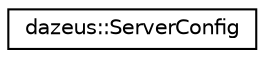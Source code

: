 digraph "Graphical Class Hierarchy"
{
  edge [fontname="Helvetica",fontsize="10",labelfontname="Helvetica",labelfontsize="10"];
  node [fontname="Helvetica",fontsize="10",shape=record];
  rankdir="LR";
  Node1 [label="dazeus::ServerConfig",height=0.2,width=0.4,color="black", fillcolor="white", style="filled",URL="$structdazeus_1_1_server_config.html"];
}
